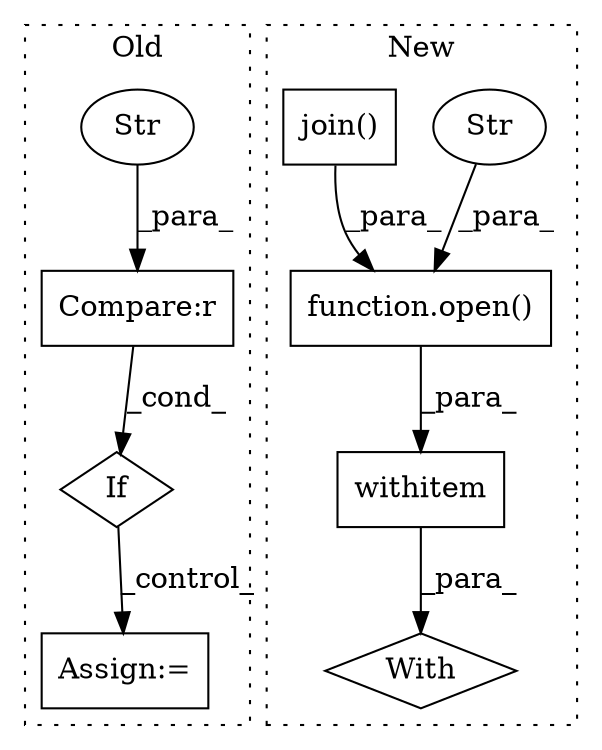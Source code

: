 digraph G {
subgraph cluster0 {
1 [label="If" a="96" s="551" l="3" shape="diamond"];
6 [label="Compare:r" a="40" s="554" l="15" shape="box"];
7 [label="Assign:=" a="68" s="588" l="3" shape="box"];
9 [label="Str" a="66" s="567" l="2" shape="ellipse"];
label = "Old";
style="dotted";
}
subgraph cluster1 {
2 [label="function.open()" a="75" s="777,823" l="5,1" shape="box"];
3 [label="withitem" a="49" s="777" l="4" shape="box"];
4 [label="With" a="39" s="772,781" l="5,66" shape="diamond"];
5 [label="Str" a="66" s="820" l="3" shape="ellipse"];
8 [label="join()" a="75" s="782,817" l="13,1" shape="box"];
label = "New";
style="dotted";
}
1 -> 7 [label="_control_"];
2 -> 3 [label="_para_"];
3 -> 4 [label="_para_"];
5 -> 2 [label="_para_"];
6 -> 1 [label="_cond_"];
8 -> 2 [label="_para_"];
9 -> 6 [label="_para_"];
}